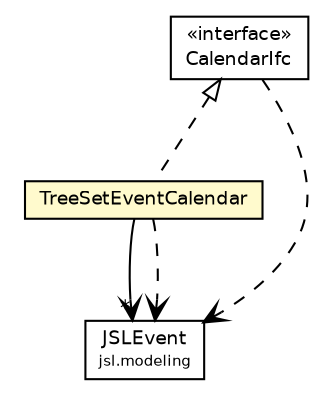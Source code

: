 #!/usr/local/bin/dot
#
# Class diagram 
# Generated by UMLGraph version 5.4 (http://www.umlgraph.org/)
#

digraph G {
	edge [fontname="Helvetica",fontsize=10,labelfontname="Helvetica",labelfontsize=10];
	node [fontname="Helvetica",fontsize=10,shape=plaintext];
	nodesep=0.25;
	ranksep=0.5;
	// jsl.calendar.TreeSetEventCalendar
	c228023 [label=<<table title="jsl.calendar.TreeSetEventCalendar" border="0" cellborder="1" cellspacing="0" cellpadding="2" port="p" bgcolor="lemonChiffon" href="./TreeSetEventCalendar.html">
		<tr><td><table border="0" cellspacing="0" cellpadding="1">
<tr><td align="center" balign="center"> TreeSetEventCalendar </td></tr>
		</table></td></tr>
		</table>>, URL="./TreeSetEventCalendar.html", fontname="Helvetica", fontcolor="black", fontsize=9.0];
	// jsl.calendar.CalendarIfc
	c228028 [label=<<table title="jsl.calendar.CalendarIfc" border="0" cellborder="1" cellspacing="0" cellpadding="2" port="p" href="./CalendarIfc.html">
		<tr><td><table border="0" cellspacing="0" cellpadding="1">
<tr><td align="center" balign="center"> &#171;interface&#187; </td></tr>
<tr><td align="center" balign="center"> CalendarIfc </td></tr>
		</table></td></tr>
		</table>>, URL="./CalendarIfc.html", fontname="Helvetica", fontcolor="black", fontsize=9.0];
	// jsl.modeling.JSLEvent
	c228049 [label=<<table title="jsl.modeling.JSLEvent" border="0" cellborder="1" cellspacing="0" cellpadding="2" port="p" href="../modeling/JSLEvent.html">
		<tr><td><table border="0" cellspacing="0" cellpadding="1">
<tr><td align="center" balign="center"> JSLEvent </td></tr>
<tr><td align="center" balign="center"><font point-size="7.0"> jsl.modeling </font></td></tr>
		</table></td></tr>
		</table>>, URL="../modeling/JSLEvent.html", fontname="Helvetica", fontcolor="black", fontsize=9.0];
	//jsl.calendar.TreeSetEventCalendar implements jsl.calendar.CalendarIfc
	c228028:p -> c228023:p [dir=back,arrowtail=empty,style=dashed];
	// jsl.calendar.TreeSetEventCalendar NAVASSOC jsl.modeling.JSLEvent
	c228023:p -> c228049:p [taillabel="", label="", headlabel="*", fontname="Helvetica", fontcolor="black", fontsize=10.0, color="black", arrowhead=open];
	// jsl.calendar.TreeSetEventCalendar DEPEND jsl.modeling.JSLEvent
	c228023:p -> c228049:p [taillabel="", label="", headlabel="", fontname="Helvetica", fontcolor="black", fontsize=10.0, color="black", arrowhead=open, style=dashed];
	// jsl.calendar.CalendarIfc DEPEND jsl.modeling.JSLEvent
	c228028:p -> c228049:p [taillabel="", label="", headlabel="", fontname="Helvetica", fontcolor="black", fontsize=10.0, color="black", arrowhead=open, style=dashed];
}


